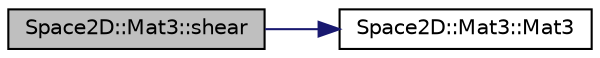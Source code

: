 digraph "Space2D::Mat3::shear"
{
 // INTERACTIVE_SVG=YES
 // LATEX_PDF_SIZE
  edge [fontname="Helvetica",fontsize="10",labelfontname="Helvetica",labelfontsize="10"];
  node [fontname="Helvetica",fontsize="10",shape=record];
  rankdir="LR";
  Node1 [label="Space2D::Mat3::shear",height=0.2,width=0.4,color="black", fillcolor="grey75", style="filled", fontcolor="black",tooltip=" "];
  Node1 -> Node2 [color="midnightblue",fontsize="10",style="solid",fontname="Helvetica"];
  Node2 [label="Space2D::Mat3::Mat3",height=0.2,width=0.4,color="black", fillcolor="white", style="filled",URL="$class_space2_d_1_1_mat3.html#ad1b4e51e5231dd890f9296b1d108fb9e",tooltip=" "];
}
